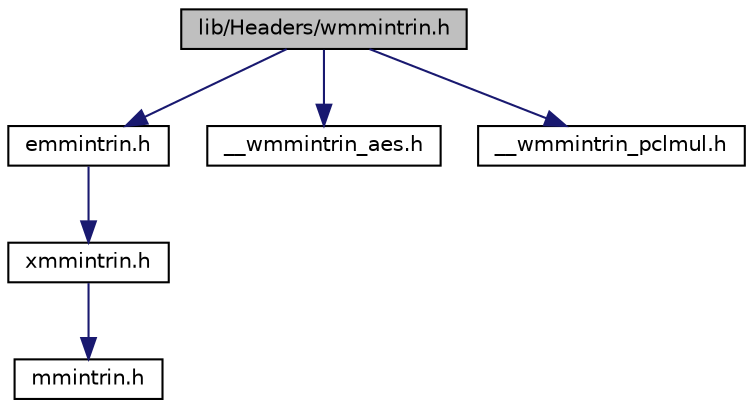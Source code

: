 digraph "lib/Headers/wmmintrin.h"
{
 // LATEX_PDF_SIZE
  bgcolor="transparent";
  edge [fontname="Helvetica",fontsize="10",labelfontname="Helvetica",labelfontsize="10"];
  node [fontname="Helvetica",fontsize="10",shape=record];
  Node1 [label="lib/Headers/wmmintrin.h",height=0.2,width=0.4,color="black", fillcolor="grey75", style="filled", fontcolor="black",tooltip=" "];
  Node1 -> Node2 [color="midnightblue",fontsize="10",style="solid",fontname="Helvetica"];
  Node2 [label="emmintrin.h",height=0.2,width=0.4,color="black",URL="$emmintrin_8h.html",tooltip=" "];
  Node2 -> Node3 [color="midnightblue",fontsize="10",style="solid",fontname="Helvetica"];
  Node3 [label="xmmintrin.h",height=0.2,width=0.4,color="black",URL="$xmmintrin_8h.html",tooltip=" "];
  Node3 -> Node4 [color="midnightblue",fontsize="10",style="solid",fontname="Helvetica"];
  Node4 [label="mmintrin.h",height=0.2,width=0.4,color="black",URL="$mmintrin_8h.html",tooltip=" "];
  Node1 -> Node5 [color="midnightblue",fontsize="10",style="solid",fontname="Helvetica"];
  Node5 [label="__wmmintrin_aes.h",height=0.2,width=0.4,color="black",URL="$____wmmintrin__aes_8h.html",tooltip=" "];
  Node1 -> Node6 [color="midnightblue",fontsize="10",style="solid",fontname="Helvetica"];
  Node6 [label="__wmmintrin_pclmul.h",height=0.2,width=0.4,color="black",URL="$____wmmintrin__pclmul_8h.html",tooltip=" "];
}
